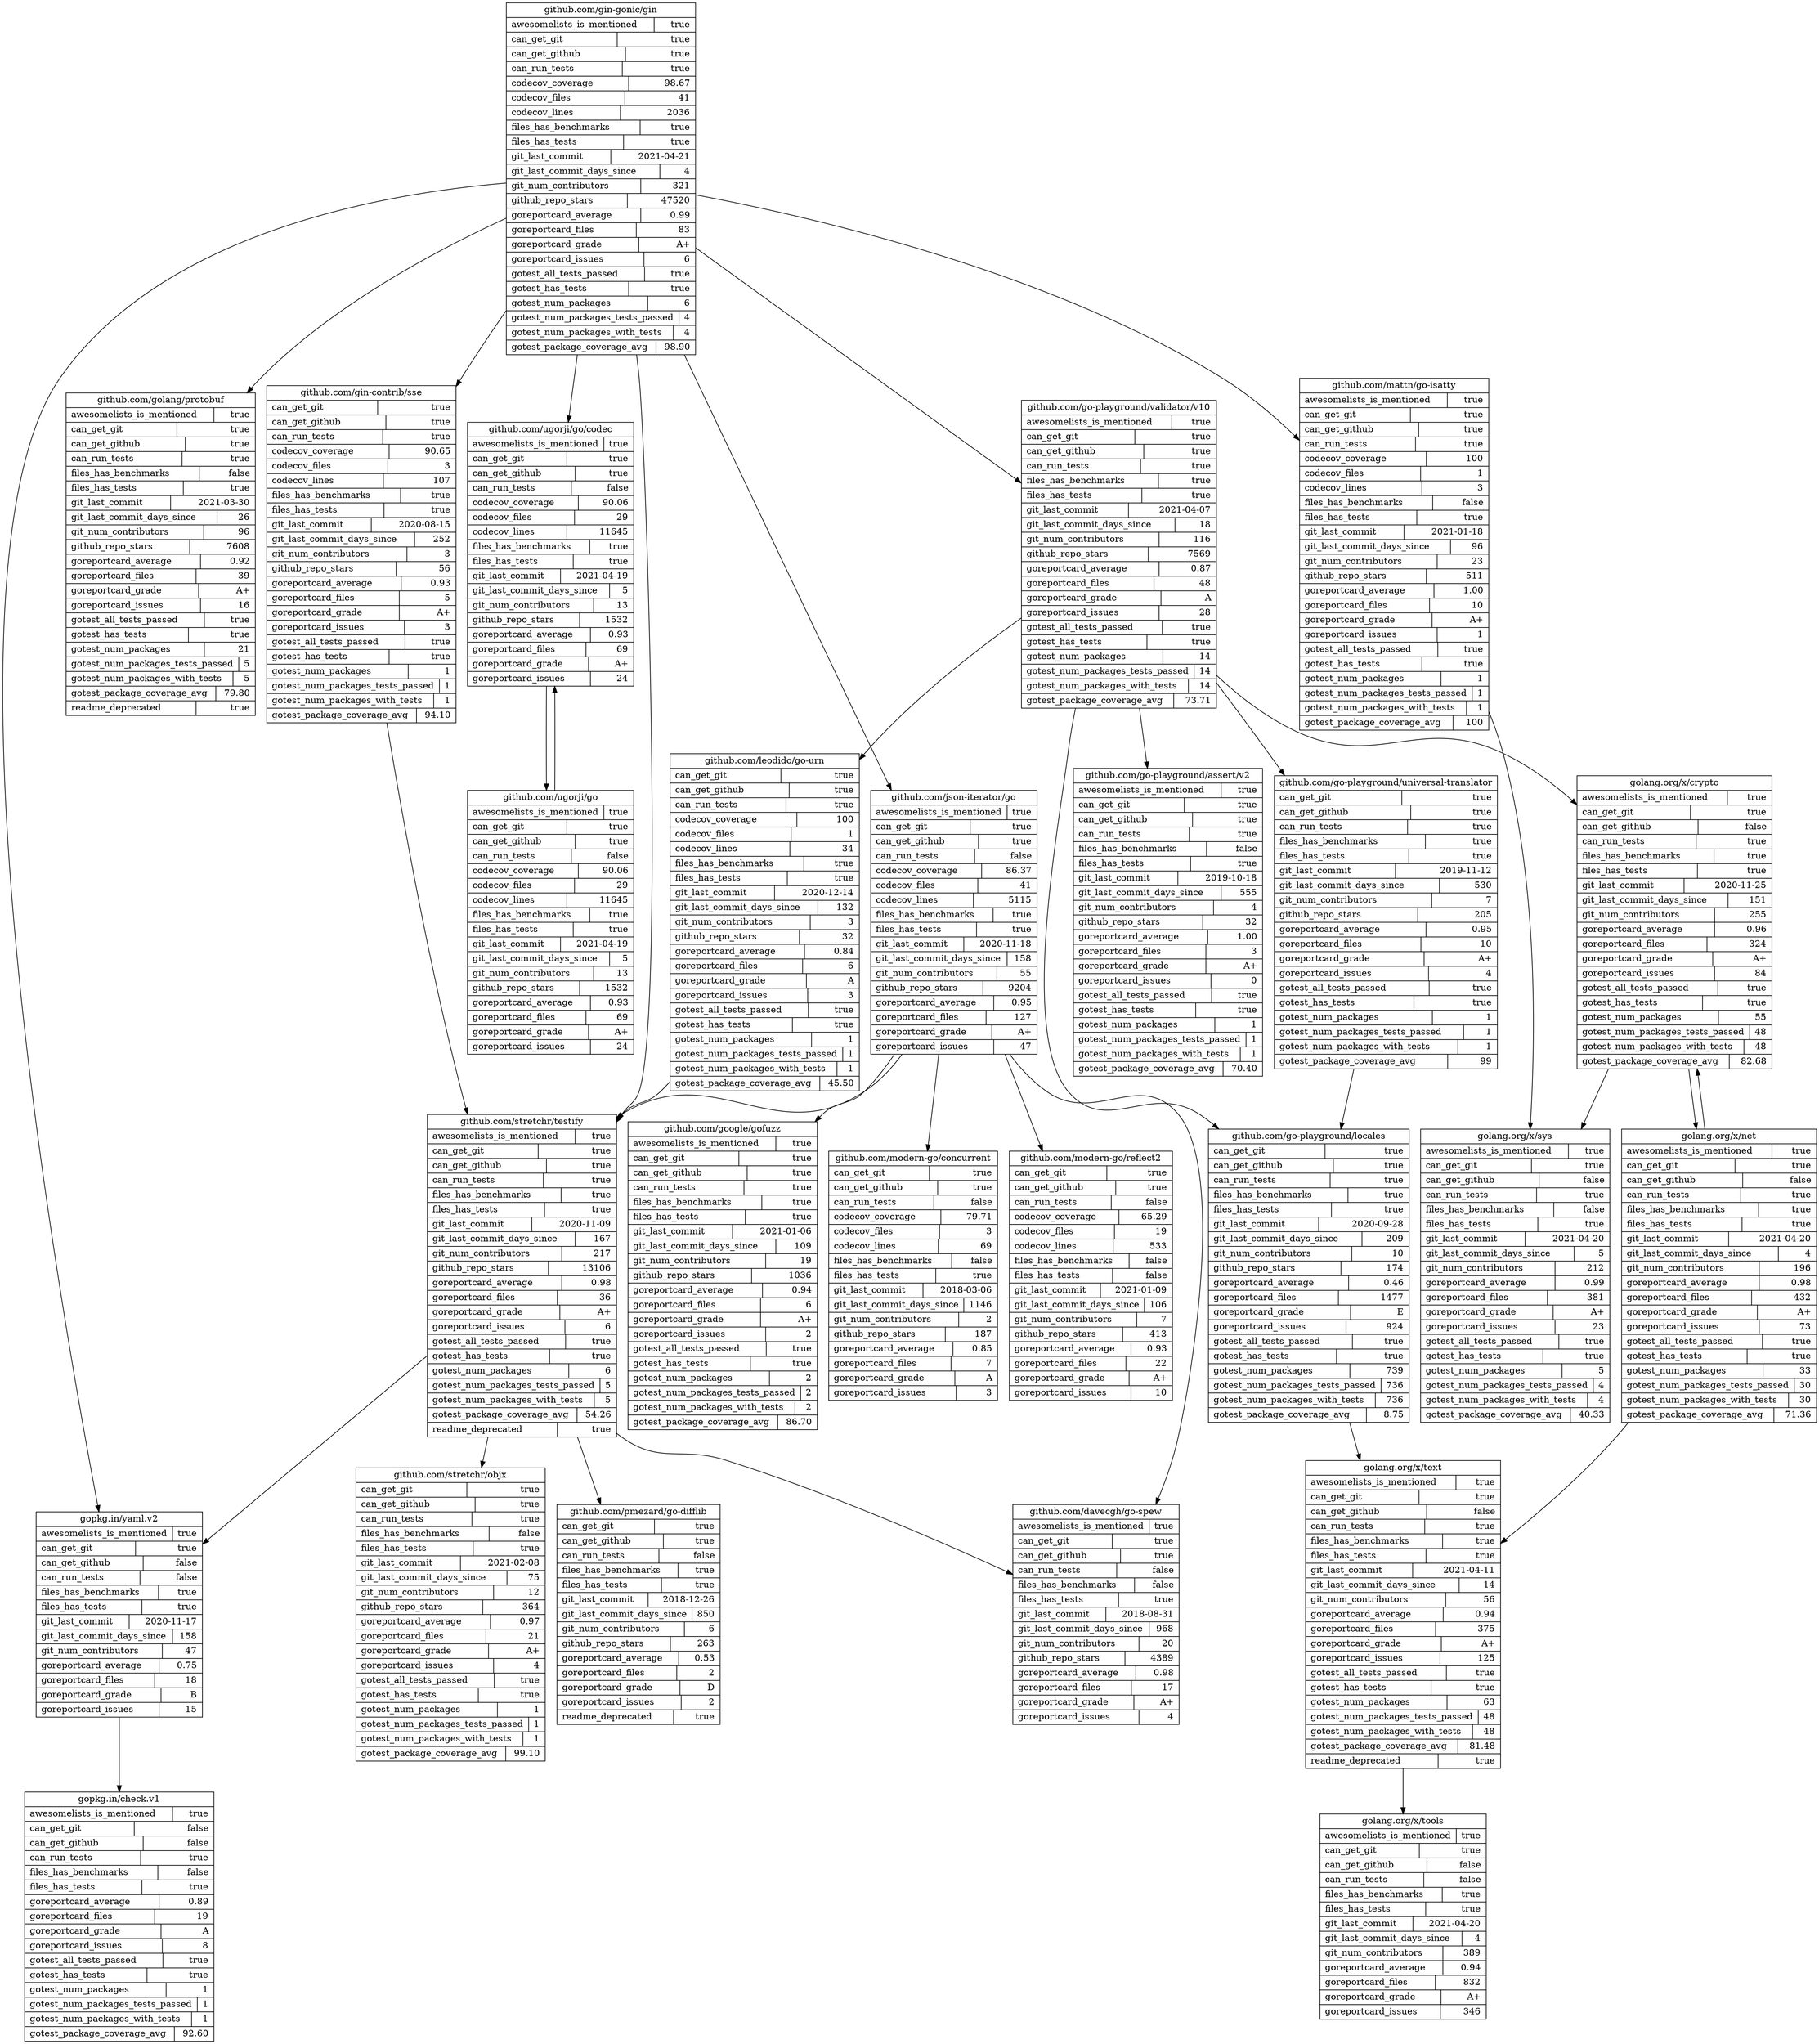 digraph G {
rankdir=TB
"gopkg.in/yaml.v2"
[
shape=record
label="{ gopkg.in/yaml.v2 | {awesomelists_is_mentioned\l | true\r} | {can_get_git\l | true\r} | {can_get_github\l | false\r} | {can_run_tests\l | false\r} | {files_has_benchmarks\l | true\r} | {files_has_tests\l | true\r} | {git_last_commit\l | 2020-11-17\r} | {git_last_commit_days_since\l | 158\r} | {git_num_contributors\l | 47\r} | {goreportcard_average\l | 0.75\r} | {goreportcard_files\l | 18\r} | {goreportcard_grade\l | B\r} | {goreportcard_issues\l | 15\r} }"
]

"github.com/leodido/go-urn"
[
shape=record
label="{ github.com/leodido/go-urn | {can_get_git\l | true\r} | {can_get_github\l | true\r} | {can_run_tests\l | true\r} | {codecov_coverage\l | 100\r} | {codecov_files\l | 1\r} | {codecov_lines\l | 34\r} | {files_has_benchmarks\l | true\r} | {files_has_tests\l | true\r} | {git_last_commit\l | 2020-12-14\r} | {git_last_commit_days_since\l | 132\r} | {git_num_contributors\l | 3\r} | {github_repo_stars\l | 32\r} | {goreportcard_average\l | 0.84\r} | {goreportcard_files\l | 6\r} | {goreportcard_grade\l | A\r} | {goreportcard_issues\l | 3\r} | {gotest_all_tests_passed\l | true\r} | {gotest_has_tests\l | true\r} | {gotest_num_packages\l | 1\r} | {gotest_num_packages_tests_passed\l | 1\r} | {gotest_num_packages_with_tests\l | 1\r} | {gotest_package_coverage_avg\l | 45.50\r} }"
]

"github.com/davecgh/go-spew"
[
shape=record
label="{ github.com/davecgh/go-spew | {awesomelists_is_mentioned\l | true\r} | {can_get_git\l | true\r} | {can_get_github\l | true\r} | {can_run_tests\l | false\r} | {files_has_benchmarks\l | false\r} | {files_has_tests\l | true\r} | {git_last_commit\l | 2018-08-31\r} | {git_last_commit_days_since\l | 968\r} | {git_num_contributors\l | 20\r} | {github_repo_stars\l | 4389\r} | {goreportcard_average\l | 0.98\r} | {goreportcard_files\l | 17\r} | {goreportcard_grade\l | A+\r} | {goreportcard_issues\l | 4\r} }"
]

"github.com/google/gofuzz"
[
shape=record
label="{ github.com/google/gofuzz | {awesomelists_is_mentioned\l | true\r} | {can_get_git\l | true\r} | {can_get_github\l | true\r} | {can_run_tests\l | true\r} | {files_has_benchmarks\l | true\r} | {files_has_tests\l | true\r} | {git_last_commit\l | 2021-01-06\r} | {git_last_commit_days_since\l | 109\r} | {git_num_contributors\l | 19\r} | {github_repo_stars\l | 1036\r} | {goreportcard_average\l | 0.94\r} | {goreportcard_files\l | 6\r} | {goreportcard_grade\l | A+\r} | {goreportcard_issues\l | 2\r} | {gotest_all_tests_passed\l | true\r} | {gotest_has_tests\l | true\r} | {gotest_num_packages\l | 2\r} | {gotest_num_packages_tests_passed\l | 2\r} | {gotest_num_packages_with_tests\l | 2\r} | {gotest_package_coverage_avg\l | 86.70\r} }"
]

"github.com/gin-gonic/gin"
[
shape=record
label="{ github.com/gin-gonic/gin | {awesomelists_is_mentioned\l | true\r} | {can_get_git\l | true\r} | {can_get_github\l | true\r} | {can_run_tests\l | true\r} | {codecov_coverage\l | 98.67\r} | {codecov_files\l | 41\r} | {codecov_lines\l | 2036\r} | {files_has_benchmarks\l | true\r} | {files_has_tests\l | true\r} | {git_last_commit\l | 2021-04-21\r} | {git_last_commit_days_since\l | 4\r} | {git_num_contributors\l | 321\r} | {github_repo_stars\l | 47520\r} | {goreportcard_average\l | 0.99\r} | {goreportcard_files\l | 83\r} | {goreportcard_grade\l | A+\r} | {goreportcard_issues\l | 6\r} | {gotest_all_tests_passed\l | true\r} | {gotest_has_tests\l | true\r} | {gotest_num_packages\l | 6\r} | {gotest_num_packages_tests_passed\l | 4\r} | {gotest_num_packages_with_tests\l | 4\r} | {gotest_package_coverage_avg\l | 98.90\r} }"
]

"github.com/golang/protobuf"
[
shape=record
label="{ github.com/golang/protobuf | {awesomelists_is_mentioned\l | true\r} | {can_get_git\l | true\r} | {can_get_github\l | true\r} | {can_run_tests\l | true\r} | {files_has_benchmarks\l | false\r} | {files_has_tests\l | true\r} | {git_last_commit\l | 2021-03-30\r} | {git_last_commit_days_since\l | 26\r} | {git_num_contributors\l | 96\r} | {github_repo_stars\l | 7608\r} | {goreportcard_average\l | 0.92\r} | {goreportcard_files\l | 39\r} | {goreportcard_grade\l | A+\r} | {goreportcard_issues\l | 16\r} | {gotest_all_tests_passed\l | true\r} | {gotest_has_tests\l | true\r} | {gotest_num_packages\l | 21\r} | {gotest_num_packages_tests_passed\l | 5\r} | {gotest_num_packages_with_tests\l | 5\r} | {gotest_package_coverage_avg\l | 79.80\r} | {readme_deprecated\l | true\r} }"
]

"github.com/mattn/go-isatty"
[
shape=record
label="{ github.com/mattn/go-isatty | {awesomelists_is_mentioned\l | true\r} | {can_get_git\l | true\r} | {can_get_github\l | true\r} | {can_run_tests\l | true\r} | {codecov_coverage\l | 100\r} | {codecov_files\l | 1\r} | {codecov_lines\l | 3\r} | {files_has_benchmarks\l | false\r} | {files_has_tests\l | true\r} | {git_last_commit\l | 2021-01-18\r} | {git_last_commit_days_since\l | 96\r} | {git_num_contributors\l | 23\r} | {github_repo_stars\l | 511\r} | {goreportcard_average\l | 1.00\r} | {goreportcard_files\l | 10\r} | {goreportcard_grade\l | A+\r} | {goreportcard_issues\l | 1\r} | {gotest_all_tests_passed\l | true\r} | {gotest_has_tests\l | true\r} | {gotest_num_packages\l | 1\r} | {gotest_num_packages_tests_passed\l | 1\r} | {gotest_num_packages_with_tests\l | 1\r} | {gotest_package_coverage_avg\l | 100\r} }"
]

"github.com/stretchr/testify"
[
shape=record
label="{ github.com/stretchr/testify | {awesomelists_is_mentioned\l | true\r} | {can_get_git\l | true\r} | {can_get_github\l | true\r} | {can_run_tests\l | true\r} | {files_has_benchmarks\l | true\r} | {files_has_tests\l | true\r} | {git_last_commit\l | 2020-11-09\r} | {git_last_commit_days_since\l | 167\r} | {git_num_contributors\l | 217\r} | {github_repo_stars\l | 13106\r} | {goreportcard_average\l | 0.98\r} | {goreportcard_files\l | 36\r} | {goreportcard_grade\l | A+\r} | {goreportcard_issues\l | 6\r} | {gotest_all_tests_passed\l | true\r} | {gotest_has_tests\l | true\r} | {gotest_num_packages\l | 6\r} | {gotest_num_packages_tests_passed\l | 5\r} | {gotest_num_packages_with_tests\l | 5\r} | {gotest_package_coverage_avg\l | 54.26\r} | {readme_deprecated\l | true\r} }"
]

"github.com/modern-go/concurrent"
[
shape=record
label="{ github.com/modern-go/concurrent | {can_get_git\l | true\r} | {can_get_github\l | true\r} | {can_run_tests\l | false\r} | {codecov_coverage\l | 79.71\r} | {codecov_files\l | 3\r} | {codecov_lines\l | 69\r} | {files_has_benchmarks\l | false\r} | {files_has_tests\l | true\r} | {git_last_commit\l | 2018-03-06\r} | {git_last_commit_days_since\l | 1146\r} | {git_num_contributors\l | 2\r} | {github_repo_stars\l | 187\r} | {goreportcard_average\l | 0.85\r} | {goreportcard_files\l | 7\r} | {goreportcard_grade\l | A\r} | {goreportcard_issues\l | 3\r} }"
]

"github.com/stretchr/objx"
[
shape=record
label="{ github.com/stretchr/objx | {can_get_git\l | true\r} | {can_get_github\l | true\r} | {can_run_tests\l | true\r} | {files_has_benchmarks\l | false\r} | {files_has_tests\l | true\r} | {git_last_commit\l | 2021-02-08\r} | {git_last_commit_days_since\l | 75\r} | {git_num_contributors\l | 12\r} | {github_repo_stars\l | 364\r} | {goreportcard_average\l | 0.97\r} | {goreportcard_files\l | 21\r} | {goreportcard_grade\l | A+\r} | {goreportcard_issues\l | 4\r} | {gotest_all_tests_passed\l | true\r} | {gotest_has_tests\l | true\r} | {gotest_num_packages\l | 1\r} | {gotest_num_packages_tests_passed\l | 1\r} | {gotest_num_packages_with_tests\l | 1\r} | {gotest_package_coverage_avg\l | 99.10\r} }"
]

"golang.org/x/text"
[
shape=record
label="{ golang.org/x/text | {awesomelists_is_mentioned\l | true\r} | {can_get_git\l | true\r} | {can_get_github\l | false\r} | {can_run_tests\l | true\r} | {files_has_benchmarks\l | true\r} | {files_has_tests\l | true\r} | {git_last_commit\l | 2021-04-11\r} | {git_last_commit_days_since\l | 14\r} | {git_num_contributors\l | 56\r} | {goreportcard_average\l | 0.94\r} | {goreportcard_files\l | 375\r} | {goreportcard_grade\l | A+\r} | {goreportcard_issues\l | 125\r} | {gotest_all_tests_passed\l | true\r} | {gotest_has_tests\l | true\r} | {gotest_num_packages\l | 63\r} | {gotest_num_packages_tests_passed\l | 48\r} | {gotest_num_packages_with_tests\l | 48\r} | {gotest_package_coverage_avg\l | 81.48\r} | {readme_deprecated\l | true\r} }"
]

"golang.org/x/net"
[
shape=record
label="{ golang.org/x/net | {awesomelists_is_mentioned\l | true\r} | {can_get_git\l | true\r} | {can_get_github\l | false\r} | {can_run_tests\l | true\r} | {files_has_benchmarks\l | true\r} | {files_has_tests\l | true\r} | {git_last_commit\l | 2021-04-20\r} | {git_last_commit_days_since\l | 4\r} | {git_num_contributors\l | 196\r} | {goreportcard_average\l | 0.98\r} | {goreportcard_files\l | 432\r} | {goreportcard_grade\l | A+\r} | {goreportcard_issues\l | 73\r} | {gotest_all_tests_passed\l | true\r} | {gotest_has_tests\l | true\r} | {gotest_num_packages\l | 33\r} | {gotest_num_packages_tests_passed\l | 30\r} | {gotest_num_packages_with_tests\l | 30\r} | {gotest_package_coverage_avg\l | 71.36\r} }"
]

"golang.org/x/tools"
[
shape=record
label="{ golang.org/x/tools | {awesomelists_is_mentioned\l | true\r} | {can_get_git\l | true\r} | {can_get_github\l | false\r} | {can_run_tests\l | false\r} | {files_has_benchmarks\l | true\r} | {files_has_tests\l | true\r} | {git_last_commit\l | 2021-04-20\r} | {git_last_commit_days_since\l | 4\r} | {git_num_contributors\l | 389\r} | {goreportcard_average\l | 0.94\r} | {goreportcard_files\l | 832\r} | {goreportcard_grade\l | A+\r} | {goreportcard_issues\l | 346\r} }"
]

"github.com/gin-contrib/sse"
[
shape=record
label="{ github.com/gin-contrib/sse | {can_get_git\l | true\r} | {can_get_github\l | true\r} | {can_run_tests\l | true\r} | {codecov_coverage\l | 90.65\r} | {codecov_files\l | 3\r} | {codecov_lines\l | 107\r} | {files_has_benchmarks\l | true\r} | {files_has_tests\l | true\r} | {git_last_commit\l | 2020-08-15\r} | {git_last_commit_days_since\l | 252\r} | {git_num_contributors\l | 3\r} | {github_repo_stars\l | 56\r} | {goreportcard_average\l | 0.93\r} | {goreportcard_files\l | 5\r} | {goreportcard_grade\l | A+\r} | {goreportcard_issues\l | 3\r} | {gotest_all_tests_passed\l | true\r} | {gotest_has_tests\l | true\r} | {gotest_num_packages\l | 1\r} | {gotest_num_packages_tests_passed\l | 1\r} | {gotest_num_packages_with_tests\l | 1\r} | {gotest_package_coverage_avg\l | 94.10\r} }"
]

"github.com/json-iterator/go"
[
shape=record
label="{ github.com/json-iterator/go | {awesomelists_is_mentioned\l | true\r} | {can_get_git\l | true\r} | {can_get_github\l | true\r} | {can_run_tests\l | false\r} | {codecov_coverage\l | 86.37\r} | {codecov_files\l | 41\r} | {codecov_lines\l | 5115\r} | {files_has_benchmarks\l | true\r} | {files_has_tests\l | true\r} | {git_last_commit\l | 2020-11-18\r} | {git_last_commit_days_since\l | 158\r} | {git_num_contributors\l | 55\r} | {github_repo_stars\l | 9204\r} | {goreportcard_average\l | 0.95\r} | {goreportcard_files\l | 127\r} | {goreportcard_grade\l | A+\r} | {goreportcard_issues\l | 47\r} }"
]

"github.com/ugorji/go/codec"
[
shape=record
label="{ github.com/ugorji/go/codec | {awesomelists_is_mentioned\l | true\r} | {can_get_git\l | true\r} | {can_get_github\l | true\r} | {can_run_tests\l | false\r} | {codecov_coverage\l | 90.06\r} | {codecov_files\l | 29\r} | {codecov_lines\l | 11645\r} | {files_has_benchmarks\l | true\r} | {files_has_tests\l | true\r} | {git_last_commit\l | 2021-04-19\r} | {git_last_commit_days_since\l | 5\r} | {git_num_contributors\l | 13\r} | {github_repo_stars\l | 1532\r} | {goreportcard_average\l | 0.93\r} | {goreportcard_files\l | 69\r} | {goreportcard_grade\l | A+\r} | {goreportcard_issues\l | 24\r} }"
]

"github.com/go-playground/locales"
[
shape=record
label="{ github.com/go-playground/locales | {can_get_git\l | true\r} | {can_get_github\l | true\r} | {can_run_tests\l | true\r} | {files_has_benchmarks\l | true\r} | {files_has_tests\l | true\r} | {git_last_commit\l | 2020-09-28\r} | {git_last_commit_days_since\l | 209\r} | {git_num_contributors\l | 10\r} | {github_repo_stars\l | 174\r} | {goreportcard_average\l | 0.46\r} | {goreportcard_files\l | 1477\r} | {goreportcard_grade\l | E\r} | {goreportcard_issues\l | 924\r} | {gotest_all_tests_passed\l | true\r} | {gotest_has_tests\l | true\r} | {gotest_num_packages\l | 739\r} | {gotest_num_packages_tests_passed\l | 736\r} | {gotest_num_packages_with_tests\l | 736\r} | {gotest_package_coverage_avg\l | 8.75\r} }"
]

"github.com/go-playground/universal-translator"
[
shape=record
label="{ github.com/go-playground/universal-translator | {can_get_git\l | true\r} | {can_get_github\l | true\r} | {can_run_tests\l | true\r} | {files_has_benchmarks\l | true\r} | {files_has_tests\l | true\r} | {git_last_commit\l | 2019-11-12\r} | {git_last_commit_days_since\l | 530\r} | {git_num_contributors\l | 7\r} | {github_repo_stars\l | 205\r} | {goreportcard_average\l | 0.95\r} | {goreportcard_files\l | 10\r} | {goreportcard_grade\l | A+\r} | {goreportcard_issues\l | 4\r} | {gotest_all_tests_passed\l | true\r} | {gotest_has_tests\l | true\r} | {gotest_num_packages\l | 1\r} | {gotest_num_packages_tests_passed\l | 1\r} | {gotest_num_packages_with_tests\l | 1\r} | {gotest_package_coverage_avg\l | 99\r} }"
]

"github.com/pmezard/go-difflib"
[
shape=record
label="{ github.com/pmezard/go-difflib | {can_get_git\l | true\r} | {can_get_github\l | true\r} | {can_run_tests\l | false\r} | {files_has_benchmarks\l | true\r} | {files_has_tests\l | true\r} | {git_last_commit\l | 2018-12-26\r} | {git_last_commit_days_since\l | 850\r} | {git_num_contributors\l | 6\r} | {github_repo_stars\l | 263\r} | {goreportcard_average\l | 0.53\r} | {goreportcard_files\l | 2\r} | {goreportcard_grade\l | D\r} | {goreportcard_issues\l | 2\r} | {readme_deprecated\l | true\r} }"
]

"github.com/ugorji/go"
[
shape=record
label="{ github.com/ugorji/go | {awesomelists_is_mentioned\l | true\r} | {can_get_git\l | true\r} | {can_get_github\l | true\r} | {can_run_tests\l | false\r} | {codecov_coverage\l | 90.06\r} | {codecov_files\l | 29\r} | {codecov_lines\l | 11645\r} | {files_has_benchmarks\l | true\r} | {files_has_tests\l | true\r} | {git_last_commit\l | 2021-04-19\r} | {git_last_commit_days_since\l | 5\r} | {git_num_contributors\l | 13\r} | {github_repo_stars\l | 1532\r} | {goreportcard_average\l | 0.93\r} | {goreportcard_files\l | 69\r} | {goreportcard_grade\l | A+\r} | {goreportcard_issues\l | 24\r} }"
]

"gopkg.in/check.v1"
[
shape=record
label="{ gopkg.in/check.v1 | {awesomelists_is_mentioned\l | true\r} | {can_get_git\l | false\r} | {can_get_github\l | false\r} | {can_run_tests\l | true\r} | {files_has_benchmarks\l | false\r} | {files_has_tests\l | true\r} | {goreportcard_average\l | 0.89\r} | {goreportcard_files\l | 19\r} | {goreportcard_grade\l | A\r} | {goreportcard_issues\l | 8\r} | {gotest_all_tests_passed\l | true\r} | {gotest_has_tests\l | true\r} | {gotest_num_packages\l | 1\r} | {gotest_num_packages_tests_passed\l | 1\r} | {gotest_num_packages_with_tests\l | 1\r} | {gotest_package_coverage_avg\l | 92.60\r} }"
]

"golang.org/x/sys"
[
shape=record
label="{ golang.org/x/sys | {awesomelists_is_mentioned\l | true\r} | {can_get_git\l | true\r} | {can_get_github\l | false\r} | {can_run_tests\l | true\r} | {files_has_benchmarks\l | false\r} | {files_has_tests\l | true\r} | {git_last_commit\l | 2021-04-20\r} | {git_last_commit_days_since\l | 5\r} | {git_num_contributors\l | 212\r} | {goreportcard_average\l | 0.99\r} | {goreportcard_files\l | 381\r} | {goreportcard_grade\l | A+\r} | {goreportcard_issues\l | 23\r} | {gotest_all_tests_passed\l | true\r} | {gotest_has_tests\l | true\r} | {gotest_num_packages\l | 5\r} | {gotest_num_packages_tests_passed\l | 4\r} | {gotest_num_packages_with_tests\l | 4\r} | {gotest_package_coverage_avg\l | 40.33\r} }"
]

"github.com/go-playground/validator/v10"
[
shape=record
label="{ github.com/go-playground/validator/v10 | {awesomelists_is_mentioned\l | true\r} | {can_get_git\l | true\r} | {can_get_github\l | true\r} | {can_run_tests\l | true\r} | {files_has_benchmarks\l | true\r} | {files_has_tests\l | true\r} | {git_last_commit\l | 2021-04-07\r} | {git_last_commit_days_since\l | 18\r} | {git_num_contributors\l | 116\r} | {github_repo_stars\l | 7569\r} | {goreportcard_average\l | 0.87\r} | {goreportcard_files\l | 48\r} | {goreportcard_grade\l | A\r} | {goreportcard_issues\l | 28\r} | {gotest_all_tests_passed\l | true\r} | {gotest_has_tests\l | true\r} | {gotest_num_packages\l | 14\r} | {gotest_num_packages_tests_passed\l | 14\r} | {gotest_num_packages_with_tests\l | 14\r} | {gotest_package_coverage_avg\l | 73.71\r} }"
]

"github.com/go-playground/assert/v2"
[
shape=record
label="{ github.com/go-playground/assert/v2 | {awesomelists_is_mentioned\l | true\r} | {can_get_git\l | true\r} | {can_get_github\l | true\r} | {can_run_tests\l | true\r} | {files_has_benchmarks\l | false\r} | {files_has_tests\l | true\r} | {git_last_commit\l | 2019-10-18\r} | {git_last_commit_days_since\l | 555\r} | {git_num_contributors\l | 4\r} | {github_repo_stars\l | 32\r} | {goreportcard_average\l | 1.00\r} | {goreportcard_files\l | 3\r} | {goreportcard_grade\l | A+\r} | {goreportcard_issues\l | 0\r} | {gotest_all_tests_passed\l | true\r} | {gotest_has_tests\l | true\r} | {gotest_num_packages\l | 1\r} | {gotest_num_packages_tests_passed\l | 1\r} | {gotest_num_packages_with_tests\l | 1\r} | {gotest_package_coverage_avg\l | 70.40\r} }"
]

"golang.org/x/crypto"
[
shape=record
label="{ golang.org/x/crypto | {awesomelists_is_mentioned\l | true\r} | {can_get_git\l | true\r} | {can_get_github\l | false\r} | {can_run_tests\l | true\r} | {files_has_benchmarks\l | true\r} | {files_has_tests\l | true\r} | {git_last_commit\l | 2020-11-25\r} | {git_last_commit_days_since\l | 151\r} | {git_num_contributors\l | 255\r} | {goreportcard_average\l | 0.96\r} | {goreportcard_files\l | 324\r} | {goreportcard_grade\l | A+\r} | {goreportcard_issues\l | 84\r} | {gotest_all_tests_passed\l | true\r} | {gotest_has_tests\l | true\r} | {gotest_num_packages\l | 55\r} | {gotest_num_packages_tests_passed\l | 48\r} | {gotest_num_packages_with_tests\l | 48\r} | {gotest_package_coverage_avg\l | 82.68\r} }"
]

"github.com/modern-go/reflect2"
[
shape=record
label="{ github.com/modern-go/reflect2 | {can_get_git\l | true\r} | {can_get_github\l | true\r} | {can_run_tests\l | false\r} | {codecov_coverage\l | 65.29\r} | {codecov_files\l | 19\r} | {codecov_lines\l | 533\r} | {files_has_benchmarks\l | false\r} | {files_has_tests\l | false\r} | {git_last_commit\l | 2021-01-09\r} | {git_last_commit_days_since\l | 106\r} | {git_num_contributors\l | 7\r} | {github_repo_stars\l | 413\r} | {goreportcard_average\l | 0.93\r} | {goreportcard_files\l | 22\r} | {goreportcard_grade\l | A+\r} | {goreportcard_issues\l | 10\r} }"
]

"github.com/stretchr/testify" -> "github.com/stretchr/objx"
"github.com/ugorji/go/codec" -> "github.com/ugorji/go"
"github.com/gin-gonic/gin" -> "github.com/gin-contrib/sse"
"github.com/gin-gonic/gin" -> "github.com/json-iterator/go"
"github.com/gin-gonic/gin" -> "github.com/golang/protobuf"
"github.com/gin-gonic/gin" -> "github.com/mattn/go-isatty"
"github.com/gin-gonic/gin" -> "github.com/ugorji/go/codec"
"github.com/go-playground/validator/v10" -> "github.com/go-playground/locales"
"github.com/go-playground/validator/v10" -> "github.com/go-playground/universal-translator"
"github.com/json-iterator/go" -> "github.com/davecgh/go-spew"
"golang.org/x/net" -> "golang.org/x/crypto"
"github.com/stretchr/testify" -> "github.com/davecgh/go-spew"
"golang.org/x/crypto" -> "golang.org/x/sys"
"github.com/go-playground/validator/v10" -> "github.com/go-playground/assert/v2"
"github.com/go-playground/validator/v10" -> "github.com/leodido/go-urn"
"gopkg.in/yaml.v2" -> "gopkg.in/check.v1"
"github.com/go-playground/locales" -> "golang.org/x/text"
"github.com/go-playground/universal-translator" -> "github.com/go-playground/locales"
"golang.org/x/net" -> "golang.org/x/text"
"github.com/mattn/go-isatty" -> "golang.org/x/sys"
"github.com/stretchr/testify" -> "github.com/pmezard/go-difflib"
"github.com/stretchr/testify" -> "gopkg.in/yaml.v2"
"github.com/gin-gonic/gin" -> "github.com/go-playground/validator/v10"
"github.com/gin-gonic/gin" -> "github.com/stretchr/testify"
"github.com/gin-gonic/gin" -> "gopkg.in/yaml.v2"
"github.com/json-iterator/go" -> "github.com/google/gofuzz"
"github.com/json-iterator/go" -> "github.com/modern-go/reflect2"
"github.com/ugorji/go" -> "github.com/ugorji/go/codec"
"golang.org/x/text" -> "golang.org/x/tools"
"github.com/gin-contrib/sse" -> "github.com/stretchr/testify"
"github.com/go-playground/validator/v10" -> "golang.org/x/crypto"
"github.com/json-iterator/go" -> "github.com/modern-go/concurrent"
"github.com/json-iterator/go" -> "github.com/stretchr/testify"
"github.com/leodido/go-urn" -> "github.com/stretchr/testify"
"golang.org/x/crypto" -> "golang.org/x/net"
}

